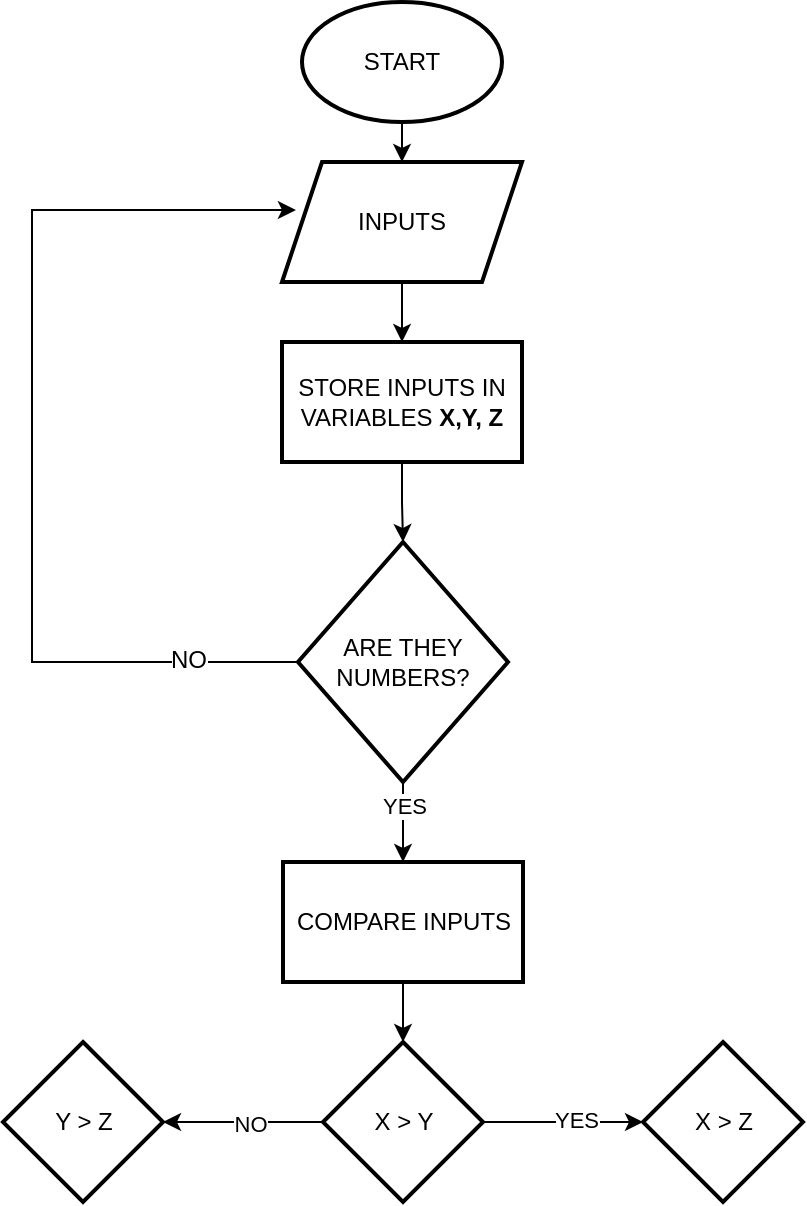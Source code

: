 <mxfile version="21.6.1" type="github">
  <diagram name="Page-1" id="aliSSgkSCoFzk6rWZGfW">
    <mxGraphModel dx="1434" dy="788" grid="1" gridSize="10" guides="1" tooltips="1" connect="1" arrows="1" fold="1" page="1" pageScale="1" pageWidth="850" pageHeight="1100" math="0" shadow="0">
      <root>
        <mxCell id="0" />
        <mxCell id="1" parent="0" />
        <mxCell id="8ZECzGu-Z_w1lb4RtnmZ-3" value="" style="edgeStyle=orthogonalEdgeStyle;rounded=0;orthogonalLoop=1;jettySize=auto;html=1;" edge="1" parent="1" source="8ZECzGu-Z_w1lb4RtnmZ-1" target="8ZECzGu-Z_w1lb4RtnmZ-2">
          <mxGeometry relative="1" as="geometry" />
        </mxCell>
        <mxCell id="8ZECzGu-Z_w1lb4RtnmZ-1" value="START" style="strokeWidth=2;html=1;shape=mxgraph.flowchart.start_1;whiteSpace=wrap;" vertex="1" parent="1">
          <mxGeometry x="375" y="20" width="100" height="60" as="geometry" />
        </mxCell>
        <mxCell id="8ZECzGu-Z_w1lb4RtnmZ-5" value="" style="edgeStyle=orthogonalEdgeStyle;rounded=0;orthogonalLoop=1;jettySize=auto;html=1;" edge="1" parent="1" source="8ZECzGu-Z_w1lb4RtnmZ-2" target="8ZECzGu-Z_w1lb4RtnmZ-4">
          <mxGeometry relative="1" as="geometry" />
        </mxCell>
        <mxCell id="8ZECzGu-Z_w1lb4RtnmZ-2" value="INPUTS" style="shape=parallelogram;perimeter=parallelogramPerimeter;whiteSpace=wrap;html=1;fixedSize=1;strokeWidth=2;" vertex="1" parent="1">
          <mxGeometry x="365" y="100" width="120" height="60" as="geometry" />
        </mxCell>
        <mxCell id="8ZECzGu-Z_w1lb4RtnmZ-9" value="" style="edgeStyle=orthogonalEdgeStyle;rounded=0;orthogonalLoop=1;jettySize=auto;html=1;" edge="1" parent="1" source="8ZECzGu-Z_w1lb4RtnmZ-4" target="8ZECzGu-Z_w1lb4RtnmZ-8">
          <mxGeometry relative="1" as="geometry" />
        </mxCell>
        <mxCell id="8ZECzGu-Z_w1lb4RtnmZ-4" value="STORE INPUTS IN VARIABLES &lt;b&gt;X,Y, Z&lt;/b&gt;" style="whiteSpace=wrap;html=1;strokeWidth=2;" vertex="1" parent="1">
          <mxGeometry x="365" y="190" width="120" height="60" as="geometry" />
        </mxCell>
        <mxCell id="8ZECzGu-Z_w1lb4RtnmZ-10" style="rounded=0;orthogonalLoop=1;jettySize=auto;html=1;exitX=0;exitY=0.5;exitDx=0;exitDy=0;edgeStyle=elbowEdgeStyle;entryX=0.058;entryY=0.4;entryDx=0;entryDy=0;entryPerimeter=0;elbow=vertical;" edge="1" parent="1" source="8ZECzGu-Z_w1lb4RtnmZ-8" target="8ZECzGu-Z_w1lb4RtnmZ-2">
          <mxGeometry relative="1" as="geometry">
            <mxPoint x="270" y="130" as="targetPoint" />
            <mxPoint x="300" y="343.98" as="sourcePoint" />
            <Array as="points">
              <mxPoint x="240" y="230" />
            </Array>
          </mxGeometry>
        </mxCell>
        <mxCell id="8ZECzGu-Z_w1lb4RtnmZ-11" value="&lt;font style=&quot;font-size: 12px;&quot;&gt;NO&lt;/font&gt;" style="edgeLabel;html=1;align=center;verticalAlign=middle;resizable=0;points=[];" vertex="1" connectable="0" parent="8ZECzGu-Z_w1lb4RtnmZ-10">
          <mxGeometry x="-0.776" y="-1" relative="1" as="geometry">
            <mxPoint as="offset" />
          </mxGeometry>
        </mxCell>
        <mxCell id="8ZECzGu-Z_w1lb4RtnmZ-13" value="" style="edgeStyle=orthogonalEdgeStyle;rounded=0;orthogonalLoop=1;jettySize=auto;html=1;" edge="1" parent="1" source="8ZECzGu-Z_w1lb4RtnmZ-8" target="8ZECzGu-Z_w1lb4RtnmZ-12">
          <mxGeometry relative="1" as="geometry" />
        </mxCell>
        <mxCell id="8ZECzGu-Z_w1lb4RtnmZ-22" value="YES" style="edgeLabel;html=1;align=center;verticalAlign=middle;resizable=0;points=[];" vertex="1" connectable="0" parent="8ZECzGu-Z_w1lb4RtnmZ-13">
          <mxGeometry x="-0.4" relative="1" as="geometry">
            <mxPoint as="offset" />
          </mxGeometry>
        </mxCell>
        <mxCell id="8ZECzGu-Z_w1lb4RtnmZ-8" value="ARE THEY NUMBERS?" style="rhombus;whiteSpace=wrap;html=1;strokeWidth=2;" vertex="1" parent="1">
          <mxGeometry x="373" y="290" width="105" height="120" as="geometry" />
        </mxCell>
        <mxCell id="8ZECzGu-Z_w1lb4RtnmZ-15" value="" style="edgeStyle=orthogonalEdgeStyle;rounded=0;orthogonalLoop=1;jettySize=auto;html=1;" edge="1" parent="1" source="8ZECzGu-Z_w1lb4RtnmZ-12" target="8ZECzGu-Z_w1lb4RtnmZ-14">
          <mxGeometry relative="1" as="geometry" />
        </mxCell>
        <mxCell id="8ZECzGu-Z_w1lb4RtnmZ-12" value="COMPARE INPUTS" style="whiteSpace=wrap;html=1;strokeWidth=2;" vertex="1" parent="1">
          <mxGeometry x="365.5" y="450" width="120" height="60" as="geometry" />
        </mxCell>
        <mxCell id="8ZECzGu-Z_w1lb4RtnmZ-17" value="" style="edgeStyle=orthogonalEdgeStyle;rounded=0;orthogonalLoop=1;jettySize=auto;html=1;" edge="1" parent="1" source="8ZECzGu-Z_w1lb4RtnmZ-14" target="8ZECzGu-Z_w1lb4RtnmZ-16">
          <mxGeometry relative="1" as="geometry" />
        </mxCell>
        <mxCell id="8ZECzGu-Z_w1lb4RtnmZ-21" value="NO" style="edgeLabel;html=1;align=center;verticalAlign=middle;resizable=0;points=[];" vertex="1" connectable="0" parent="8ZECzGu-Z_w1lb4RtnmZ-17">
          <mxGeometry x="-0.062" y="1" relative="1" as="geometry">
            <mxPoint x="1" as="offset" />
          </mxGeometry>
        </mxCell>
        <mxCell id="8ZECzGu-Z_w1lb4RtnmZ-19" value="" style="edgeStyle=orthogonalEdgeStyle;rounded=0;orthogonalLoop=1;jettySize=auto;html=1;" edge="1" parent="1" source="8ZECzGu-Z_w1lb4RtnmZ-14" target="8ZECzGu-Z_w1lb4RtnmZ-18">
          <mxGeometry relative="1" as="geometry" />
        </mxCell>
        <mxCell id="8ZECzGu-Z_w1lb4RtnmZ-20" value="YES" style="edgeLabel;html=1;align=center;verticalAlign=middle;resizable=0;points=[];" vertex="1" connectable="0" parent="8ZECzGu-Z_w1lb4RtnmZ-19">
          <mxGeometry x="0.163" y="1" relative="1" as="geometry">
            <mxPoint as="offset" />
          </mxGeometry>
        </mxCell>
        <mxCell id="8ZECzGu-Z_w1lb4RtnmZ-14" value="X &amp;gt; Y" style="rhombus;whiteSpace=wrap;html=1;strokeWidth=2;" vertex="1" parent="1">
          <mxGeometry x="385.5" y="540" width="80" height="80" as="geometry" />
        </mxCell>
        <mxCell id="8ZECzGu-Z_w1lb4RtnmZ-16" value="Y &amp;gt; Z" style="rhombus;whiteSpace=wrap;html=1;strokeWidth=2;" vertex="1" parent="1">
          <mxGeometry x="225.5" y="540" width="80" height="80" as="geometry" />
        </mxCell>
        <mxCell id="8ZECzGu-Z_w1lb4RtnmZ-18" value="X &amp;gt; Z" style="rhombus;whiteSpace=wrap;html=1;strokeWidth=2;" vertex="1" parent="1">
          <mxGeometry x="545.5" y="540" width="80" height="80" as="geometry" />
        </mxCell>
      </root>
    </mxGraphModel>
  </diagram>
</mxfile>

